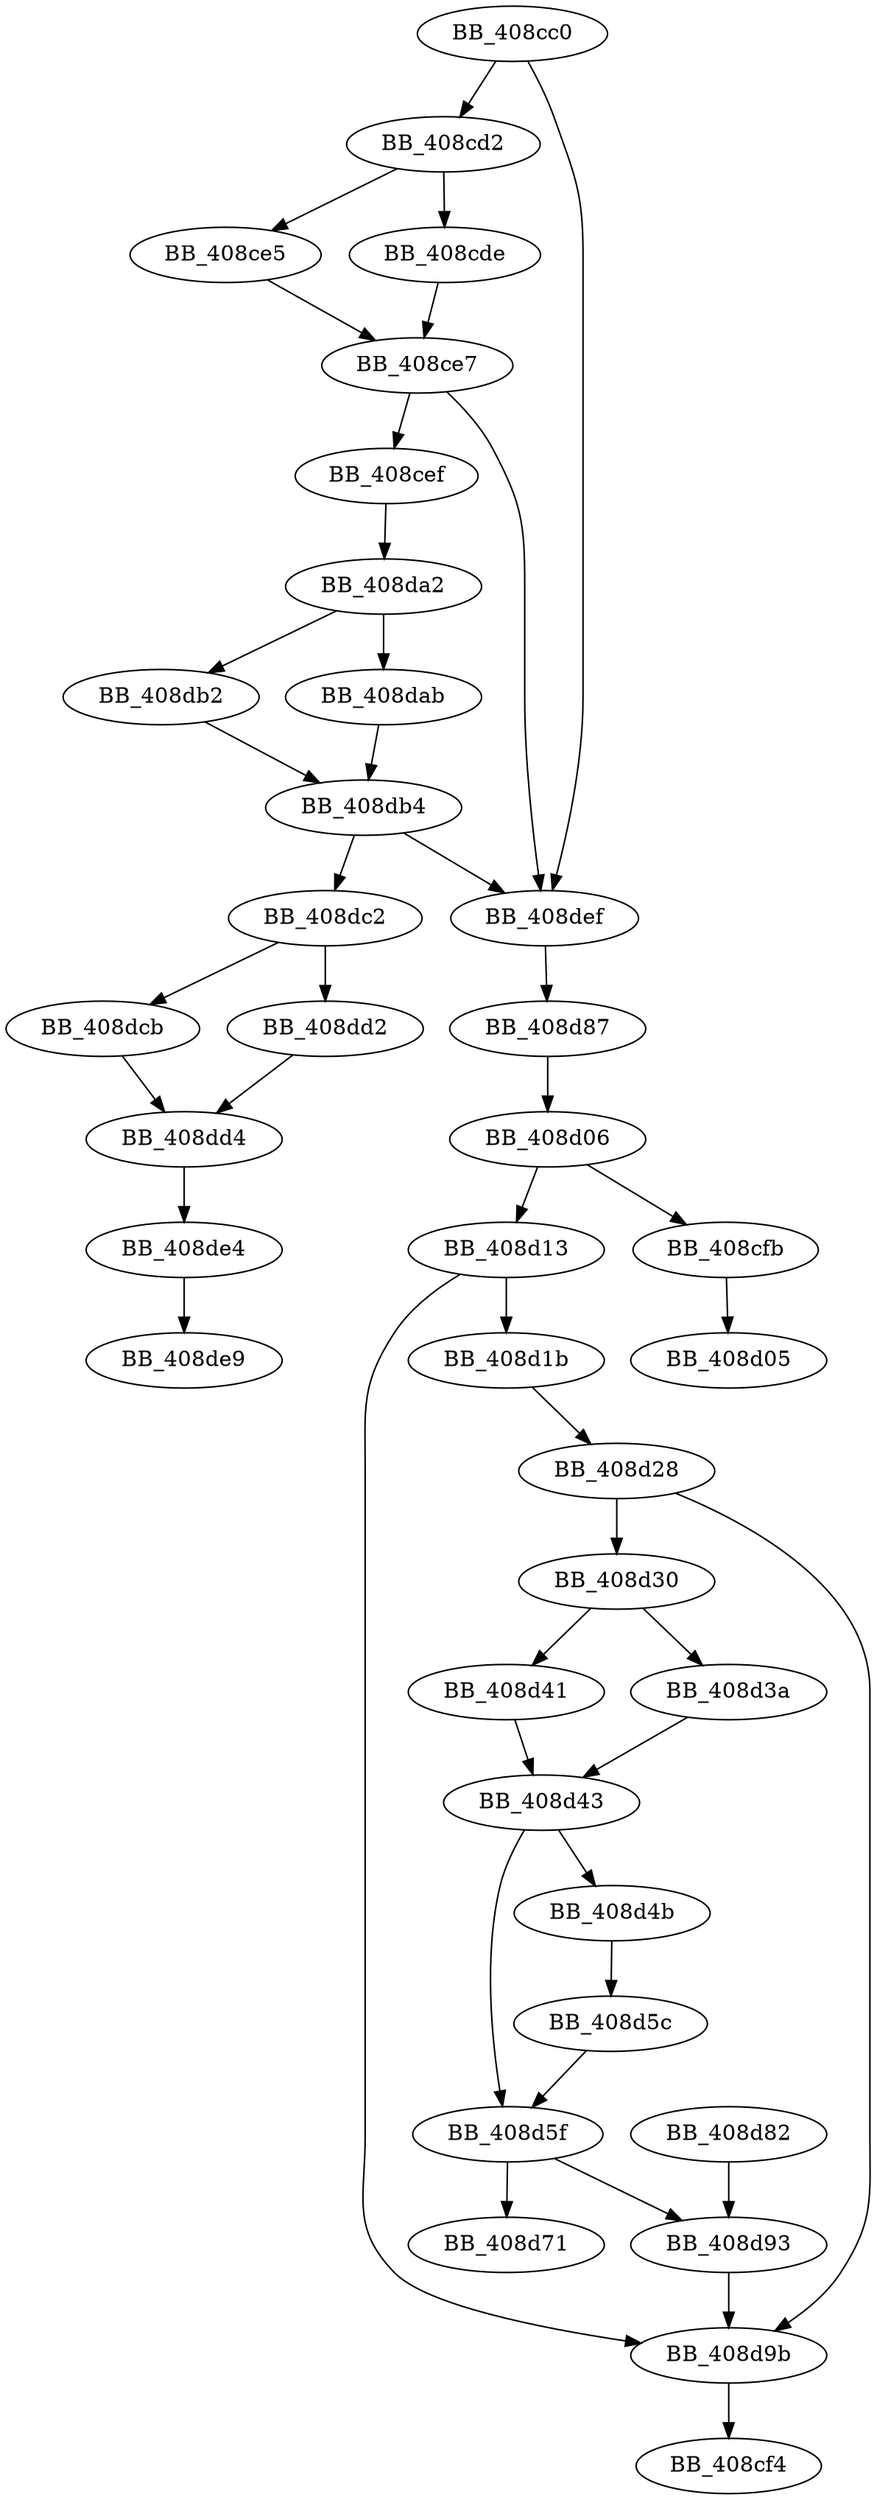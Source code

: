 DiGraph sub_408CC0{
BB_408cc0->BB_408cd2
BB_408cc0->BB_408def
BB_408cd2->BB_408cde
BB_408cd2->BB_408ce5
BB_408cde->BB_408ce7
BB_408ce5->BB_408ce7
BB_408ce7->BB_408cef
BB_408ce7->BB_408def
BB_408cef->BB_408da2
BB_408cfb->BB_408d05
BB_408d06->BB_408cfb
BB_408d06->BB_408d13
BB_408d13->BB_408d1b
BB_408d13->BB_408d9b
BB_408d1b->BB_408d28
BB_408d28->BB_408d30
BB_408d28->BB_408d9b
BB_408d30->BB_408d3a
BB_408d30->BB_408d41
BB_408d3a->BB_408d43
BB_408d41->BB_408d43
BB_408d43->BB_408d4b
BB_408d43->BB_408d5f
BB_408d4b->BB_408d5c
BB_408d5c->BB_408d5f
BB_408d5f->BB_408d71
BB_408d5f->BB_408d93
BB_408d82->BB_408d93
BB_408d87->BB_408d06
BB_408d93->BB_408d9b
BB_408d9b->BB_408cf4
BB_408da2->BB_408dab
BB_408da2->BB_408db2
BB_408dab->BB_408db4
BB_408db2->BB_408db4
BB_408db4->BB_408dc2
BB_408db4->BB_408def
BB_408dc2->BB_408dcb
BB_408dc2->BB_408dd2
BB_408dcb->BB_408dd4
BB_408dd2->BB_408dd4
BB_408dd4->BB_408de4
BB_408de4->BB_408de9
BB_408def->BB_408d87
}
